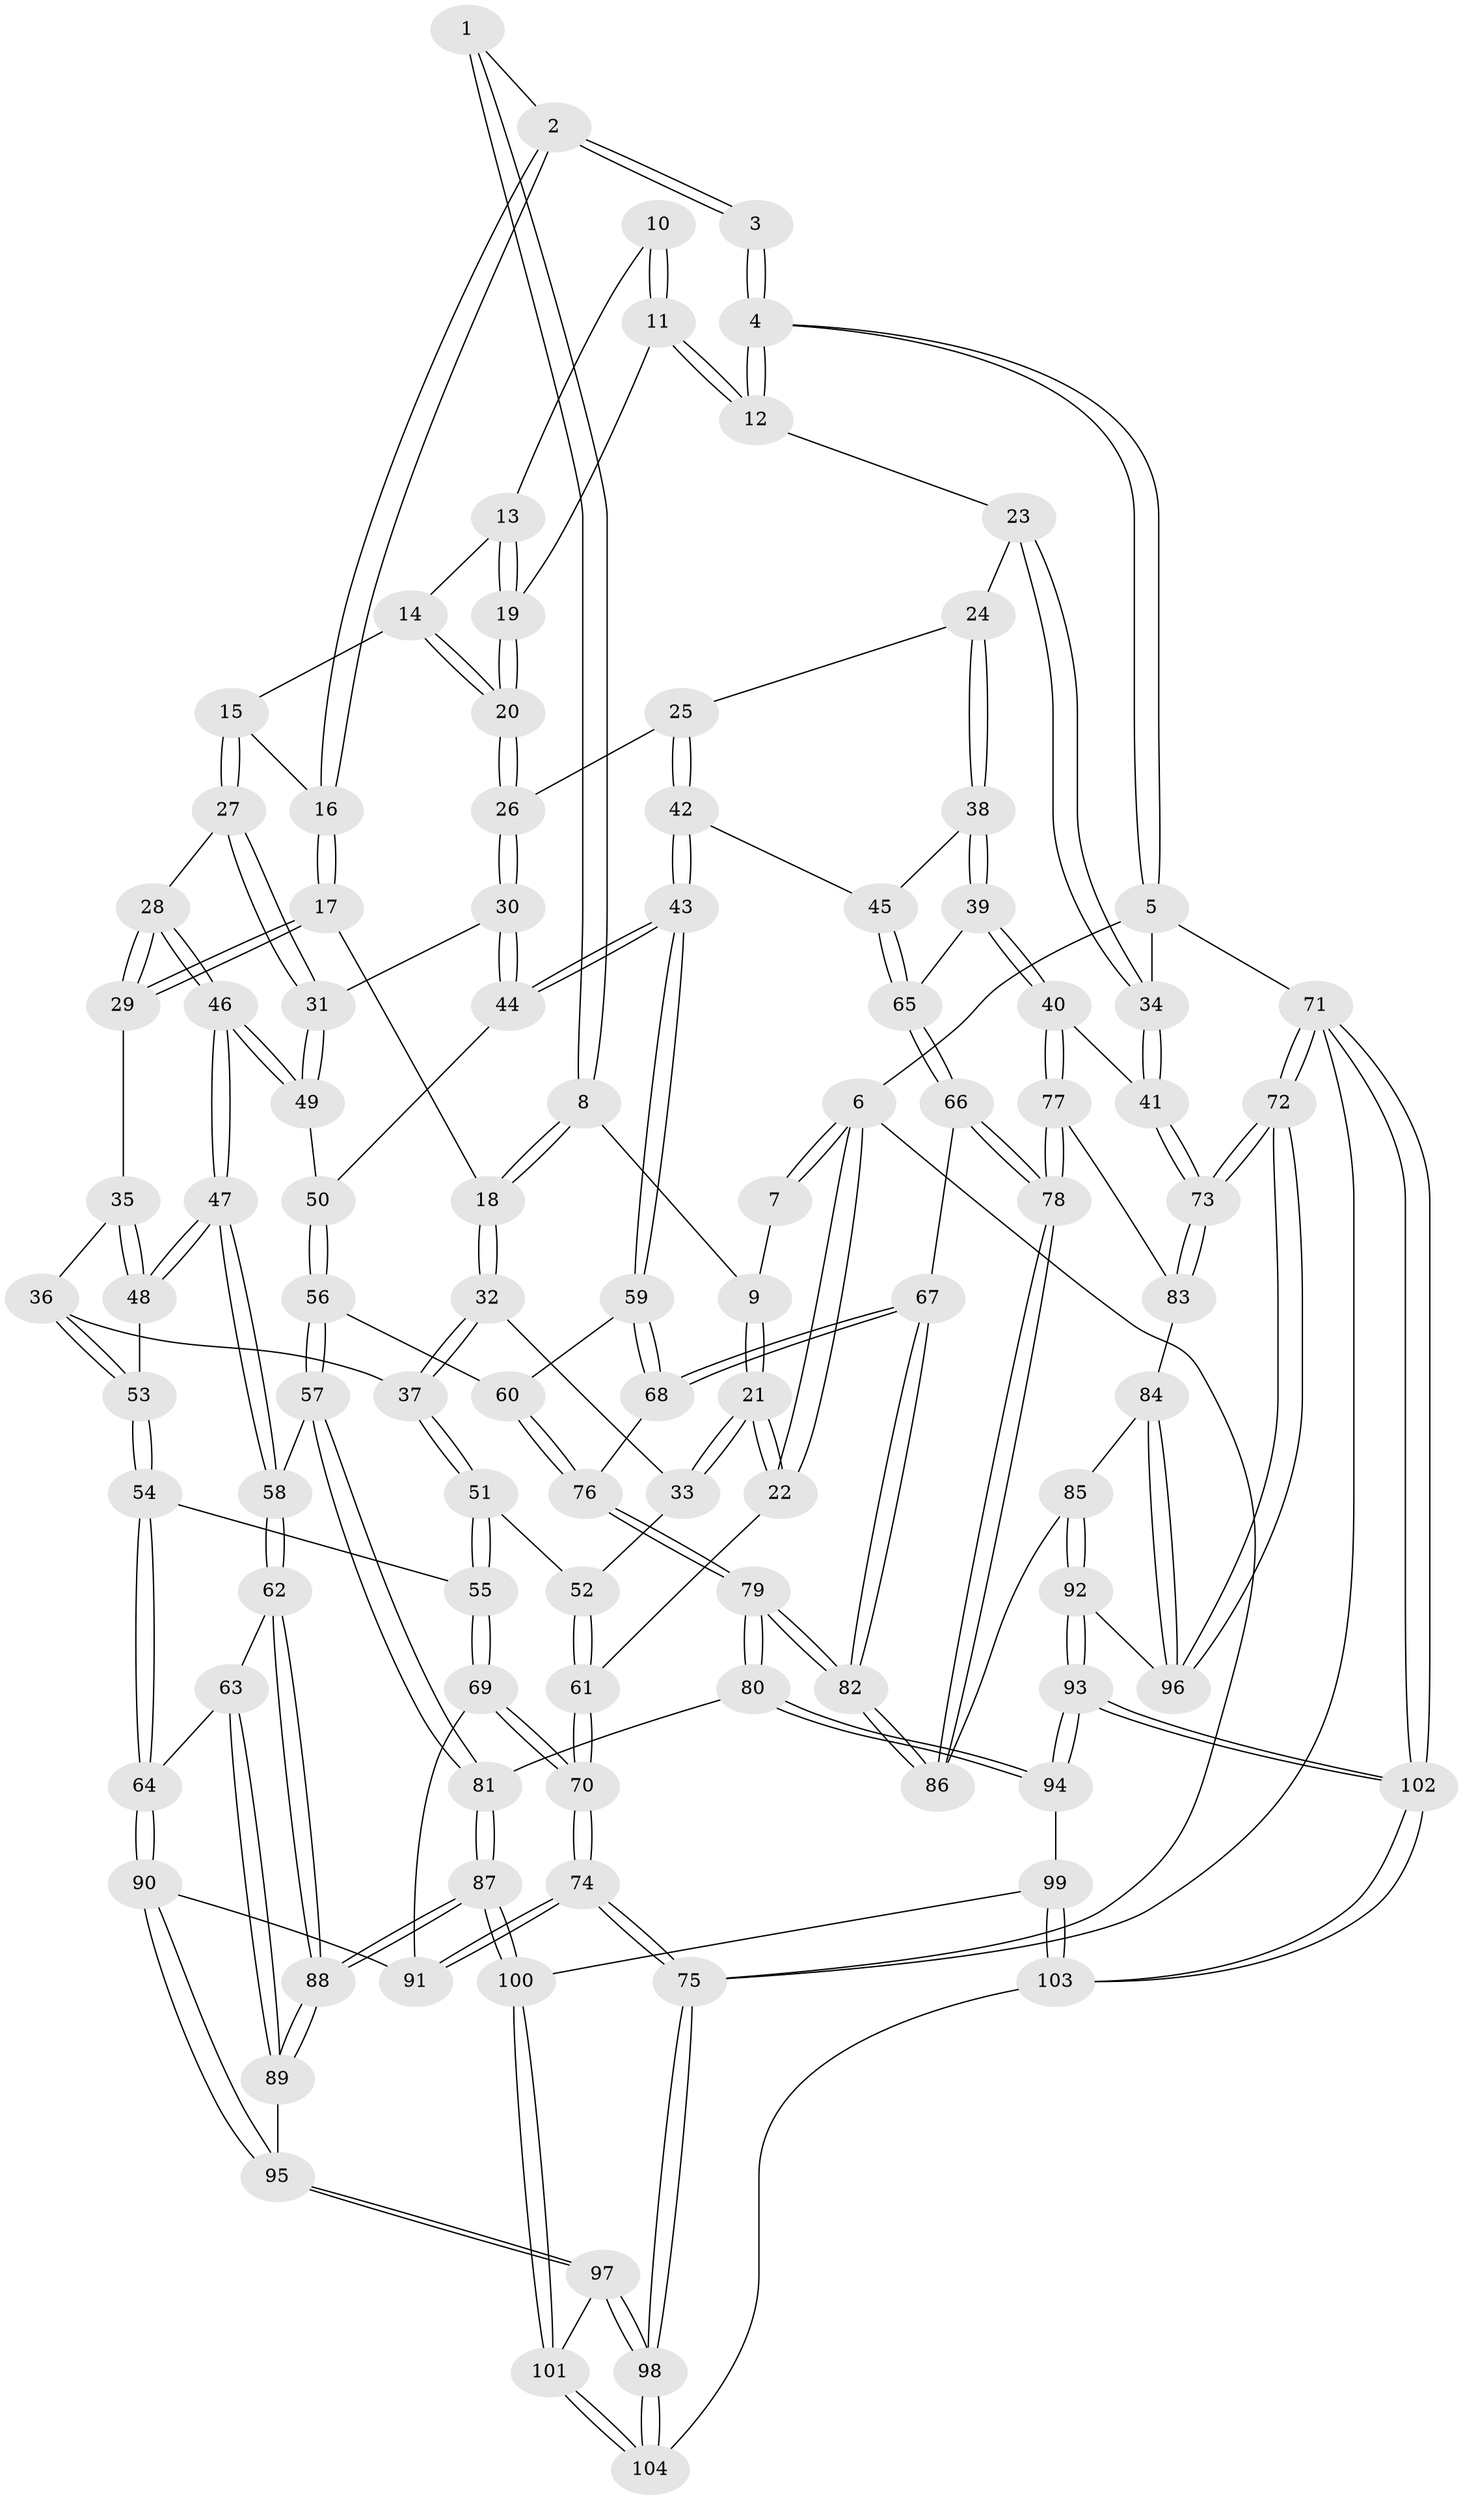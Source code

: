 // Generated by graph-tools (version 1.1) at 2025/27/03/15/25 16:27:57]
// undirected, 104 vertices, 257 edges
graph export_dot {
graph [start="1"]
  node [color=gray90,style=filled];
  1 [pos="+0.26188499236690266+0"];
  2 [pos="+0.4847575094296298+0"];
  3 [pos="+0.5919187299818662+0"];
  4 [pos="+1+0"];
  5 [pos="+1+0"];
  6 [pos="+0+0"];
  7 [pos="+0+0"];
  8 [pos="+0.1972561573069605+0.15582350655165317"];
  9 [pos="+0.08396073541385385+0.1385867217931415"];
  10 [pos="+0.7029424221084087+0.064329445777585"];
  11 [pos="+0.802827044016122+0.14050638771061438"];
  12 [pos="+0.8103447995229636+0.1427684819694395"];
  13 [pos="+0.6812044709219021+0.10790486104613255"];
  14 [pos="+0.6529068949801822+0.1427780967890939"];
  15 [pos="+0.4854430034250897+0.11355042943972941"];
  16 [pos="+0.47557869516674617+0"];
  17 [pos="+0.2286783389862616+0.18357114913359063"];
  18 [pos="+0.21402389827058044+0.1814907540732556"];
  19 [pos="+0.7091841380282268+0.18101166922889486"];
  20 [pos="+0.6703250204979192+0.21260407917826502"];
  21 [pos="+0+0.2566588525056175"];
  22 [pos="+0+0.2621798702616736"];
  23 [pos="+0.823936040881126+0.19340219211436432"];
  24 [pos="+0.8239363681337699+0.23295528728336182"];
  25 [pos="+0.7649442199583782+0.2723988906278194"];
  26 [pos="+0.6567286084743114+0.2484125409952449"];
  27 [pos="+0.4727313295668535+0.22294569158496436"];
  28 [pos="+0.44772956411468295+0.2412923660579975"];
  29 [pos="+0.3672117741564321+0.23932450159629343"];
  30 [pos="+0.5985031452432635+0.28031961082886553"];
  31 [pos="+0.5773256227882366+0.2768645719492486"];
  32 [pos="+0.1583082779634003+0.3213330183107266"];
  33 [pos="+0.15023037740802286+0.32008787622531937"];
  34 [pos="+1+0.14586217856829503"];
  35 [pos="+0.2827807035606307+0.3402008558599828"];
  36 [pos="+0.16725130900299123+0.3358840891188269"];
  37 [pos="+0.16330263926342375+0.3312614564955976"];
  38 [pos="+0.9572418171828575+0.3480782467463808"];
  39 [pos="+1+0.36375182204501993"];
  40 [pos="+1+0.3691859937209102"];
  41 [pos="+1+0.3685660095191438"];
  42 [pos="+0.7530744340966622+0.40623528746701637"];
  43 [pos="+0.6950834556969697+0.4177222349474526"];
  44 [pos="+0.6645601092787196+0.3803942610279886"];
  45 [pos="+0.7748412475941611+0.4143242461763851"];
  46 [pos="+0.4115838859047647+0.42256514163800346"];
  47 [pos="+0.4008511943331962+0.4584734084295882"];
  48 [pos="+0.33623752844822946+0.41926987755644535"];
  49 [pos="+0.5547835548725499+0.38026972572496875"];
  50 [pos="+0.55712944578286+0.41474179069885075"];
  51 [pos="+0.05207403545282854+0.45492021220224005"];
  52 [pos="+0.017037617488286326+0.4317600057892437"];
  53 [pos="+0.19055087089242728+0.41559323534679127"];
  54 [pos="+0.1730659808194586+0.5744621974849993"];
  55 [pos="+0.11808773272788216+0.5680094080079772"];
  56 [pos="+0.5421219436069876+0.5174758964862952"];
  57 [pos="+0.47389726985026037+0.5510636021196592"];
  58 [pos="+0.41233998735134075+0.5191606162097934"];
  59 [pos="+0.6548037912860301+0.4827432144992469"];
  60 [pos="+0.6039726202122827+0.5082362414075683"];
  61 [pos="+0+0.317804559481356"];
  62 [pos="+0.2915096956764109+0.5789728096146498"];
  63 [pos="+0.2640153981423822+0.5865499242181984"];
  64 [pos="+0.19478785823920663+0.5908841334171782"];
  65 [pos="+0.8226765513451546+0.528532954197719"];
  66 [pos="+0.8219215070834485+0.576681290987292"];
  67 [pos="+0.7842661762448923+0.5879893266985751"];
  68 [pos="+0.7241273523735717+0.5532347604931379"];
  69 [pos="+0+0.6139712893100611"];
  70 [pos="+0+0.6600546932303251"];
  71 [pos="+1+1"];
  72 [pos="+1+0.7222965934352036"];
  73 [pos="+1+0.6890996598901679"];
  74 [pos="+0+1"];
  75 [pos="+0+1"];
  76 [pos="+0.658827364039359+0.6060557826173346"];
  77 [pos="+0.8309231839205046+0.580455473511811"];
  78 [pos="+0.8245037323875718+0.5782304625418192"];
  79 [pos="+0.6724507900015485+0.7281190392007094"];
  80 [pos="+0.6710845316558879+0.730163225162096"];
  81 [pos="+0.5308708483561513+0.739341003101112"];
  82 [pos="+0.6776813367262734+0.7236000367139632"];
  83 [pos="+0.8392706643719008+0.5854907032529568"];
  84 [pos="+0.8743194628444432+0.7097726650871242"];
  85 [pos="+0.827238875112453+0.7064466152793276"];
  86 [pos="+0.8179454487703779+0.6995701568224896"];
  87 [pos="+0.4748938436122583+0.8186049663595413"];
  88 [pos="+0.42574724000173075+0.8048752115031327"];
  89 [pos="+0.34047694853406935+0.7974846279181602"];
  90 [pos="+0.1750428674346963+0.7584855847212107"];
  91 [pos="+0.12480573724514973+0.7780523098007909"];
  92 [pos="+0.7906731774319355+0.8528987495648721"];
  93 [pos="+0.7797611930273105+0.8614694346299208"];
  94 [pos="+0.7755504517232101+0.8588819011007909"];
  95 [pos="+0.23936427432587723+0.8197011214838021"];
  96 [pos="+0.9418521447792814+0.7616872395664925"];
  97 [pos="+0.21982728117676711+0.9821004988065617"];
  98 [pos="+0+1"];
  99 [pos="+0.6154734591526343+0.9187343389515142"];
  100 [pos="+0.4759825220921927+0.8310261840605973"];
  101 [pos="+0.45393574963385036+0.9050610067296213"];
  102 [pos="+0.9162519237392659+1"];
  103 [pos="+0.6743646830884444+1"];
  104 [pos="+0.4952879797753766+1"];
  1 -- 2;
  1 -- 8;
  1 -- 8;
  2 -- 3;
  2 -- 3;
  2 -- 16;
  2 -- 16;
  3 -- 4;
  3 -- 4;
  4 -- 5;
  4 -- 5;
  4 -- 12;
  4 -- 12;
  5 -- 6;
  5 -- 34;
  5 -- 71;
  6 -- 7;
  6 -- 7;
  6 -- 22;
  6 -- 22;
  6 -- 75;
  7 -- 9;
  8 -- 9;
  8 -- 18;
  8 -- 18;
  9 -- 21;
  9 -- 21;
  10 -- 11;
  10 -- 11;
  10 -- 13;
  11 -- 12;
  11 -- 12;
  11 -- 19;
  12 -- 23;
  13 -- 14;
  13 -- 19;
  13 -- 19;
  14 -- 15;
  14 -- 20;
  14 -- 20;
  15 -- 16;
  15 -- 27;
  15 -- 27;
  16 -- 17;
  16 -- 17;
  17 -- 18;
  17 -- 29;
  17 -- 29;
  18 -- 32;
  18 -- 32;
  19 -- 20;
  19 -- 20;
  20 -- 26;
  20 -- 26;
  21 -- 22;
  21 -- 22;
  21 -- 33;
  21 -- 33;
  22 -- 61;
  23 -- 24;
  23 -- 34;
  23 -- 34;
  24 -- 25;
  24 -- 38;
  24 -- 38;
  25 -- 26;
  25 -- 42;
  25 -- 42;
  26 -- 30;
  26 -- 30;
  27 -- 28;
  27 -- 31;
  27 -- 31;
  28 -- 29;
  28 -- 29;
  28 -- 46;
  28 -- 46;
  29 -- 35;
  30 -- 31;
  30 -- 44;
  30 -- 44;
  31 -- 49;
  31 -- 49;
  32 -- 33;
  32 -- 37;
  32 -- 37;
  33 -- 52;
  34 -- 41;
  34 -- 41;
  35 -- 36;
  35 -- 48;
  35 -- 48;
  36 -- 37;
  36 -- 53;
  36 -- 53;
  37 -- 51;
  37 -- 51;
  38 -- 39;
  38 -- 39;
  38 -- 45;
  39 -- 40;
  39 -- 40;
  39 -- 65;
  40 -- 41;
  40 -- 77;
  40 -- 77;
  41 -- 73;
  41 -- 73;
  42 -- 43;
  42 -- 43;
  42 -- 45;
  43 -- 44;
  43 -- 44;
  43 -- 59;
  43 -- 59;
  44 -- 50;
  45 -- 65;
  45 -- 65;
  46 -- 47;
  46 -- 47;
  46 -- 49;
  46 -- 49;
  47 -- 48;
  47 -- 48;
  47 -- 58;
  47 -- 58;
  48 -- 53;
  49 -- 50;
  50 -- 56;
  50 -- 56;
  51 -- 52;
  51 -- 55;
  51 -- 55;
  52 -- 61;
  52 -- 61;
  53 -- 54;
  53 -- 54;
  54 -- 55;
  54 -- 64;
  54 -- 64;
  55 -- 69;
  55 -- 69;
  56 -- 57;
  56 -- 57;
  56 -- 60;
  57 -- 58;
  57 -- 81;
  57 -- 81;
  58 -- 62;
  58 -- 62;
  59 -- 60;
  59 -- 68;
  59 -- 68;
  60 -- 76;
  60 -- 76;
  61 -- 70;
  61 -- 70;
  62 -- 63;
  62 -- 88;
  62 -- 88;
  63 -- 64;
  63 -- 89;
  63 -- 89;
  64 -- 90;
  64 -- 90;
  65 -- 66;
  65 -- 66;
  66 -- 67;
  66 -- 78;
  66 -- 78;
  67 -- 68;
  67 -- 68;
  67 -- 82;
  67 -- 82;
  68 -- 76;
  69 -- 70;
  69 -- 70;
  69 -- 91;
  70 -- 74;
  70 -- 74;
  71 -- 72;
  71 -- 72;
  71 -- 102;
  71 -- 102;
  71 -- 75;
  72 -- 73;
  72 -- 73;
  72 -- 96;
  72 -- 96;
  73 -- 83;
  73 -- 83;
  74 -- 75;
  74 -- 75;
  74 -- 91;
  74 -- 91;
  75 -- 98;
  75 -- 98;
  76 -- 79;
  76 -- 79;
  77 -- 78;
  77 -- 78;
  77 -- 83;
  78 -- 86;
  78 -- 86;
  79 -- 80;
  79 -- 80;
  79 -- 82;
  79 -- 82;
  80 -- 81;
  80 -- 94;
  80 -- 94;
  81 -- 87;
  81 -- 87;
  82 -- 86;
  82 -- 86;
  83 -- 84;
  84 -- 85;
  84 -- 96;
  84 -- 96;
  85 -- 86;
  85 -- 92;
  85 -- 92;
  87 -- 88;
  87 -- 88;
  87 -- 100;
  87 -- 100;
  88 -- 89;
  88 -- 89;
  89 -- 95;
  90 -- 91;
  90 -- 95;
  90 -- 95;
  92 -- 93;
  92 -- 93;
  92 -- 96;
  93 -- 94;
  93 -- 94;
  93 -- 102;
  93 -- 102;
  94 -- 99;
  95 -- 97;
  95 -- 97;
  97 -- 98;
  97 -- 98;
  97 -- 101;
  98 -- 104;
  98 -- 104;
  99 -- 100;
  99 -- 103;
  99 -- 103;
  100 -- 101;
  100 -- 101;
  101 -- 104;
  101 -- 104;
  102 -- 103;
  102 -- 103;
  103 -- 104;
}
